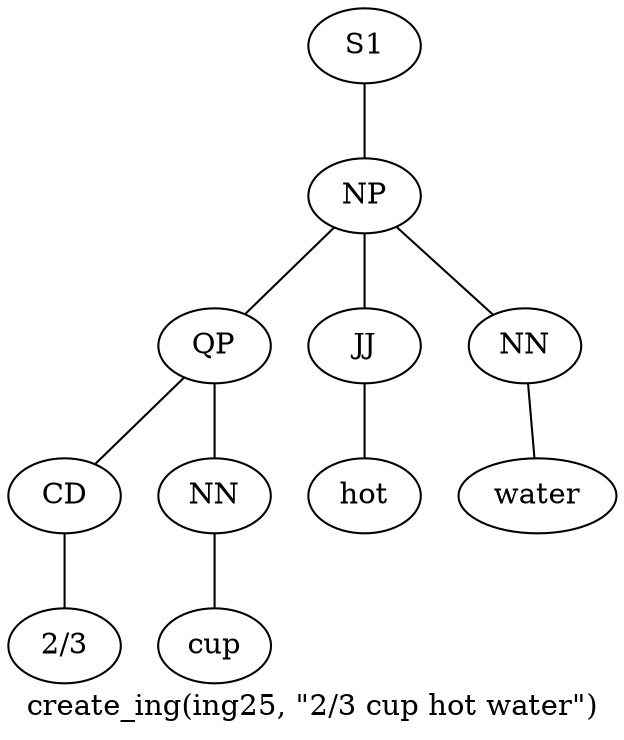 graph SyntaxGraph {
	label = "create_ing(ing25, \"2/3 cup hot water\")";
	Node0 [label="S1"];
	Node1 [label="NP"];
	Node2 [label="QP"];
	Node3 [label="CD"];
	Node4 [label="2/3"];
	Node5 [label="NN"];
	Node6 [label="cup"];
	Node7 [label="JJ"];
	Node8 [label="hot"];
	Node9 [label="NN"];
	Node10 [label="water"];

	Node0 -- Node1;
	Node1 -- Node2;
	Node1 -- Node7;
	Node1 -- Node9;
	Node2 -- Node3;
	Node2 -- Node5;
	Node3 -- Node4;
	Node5 -- Node6;
	Node7 -- Node8;
	Node9 -- Node10;
}
